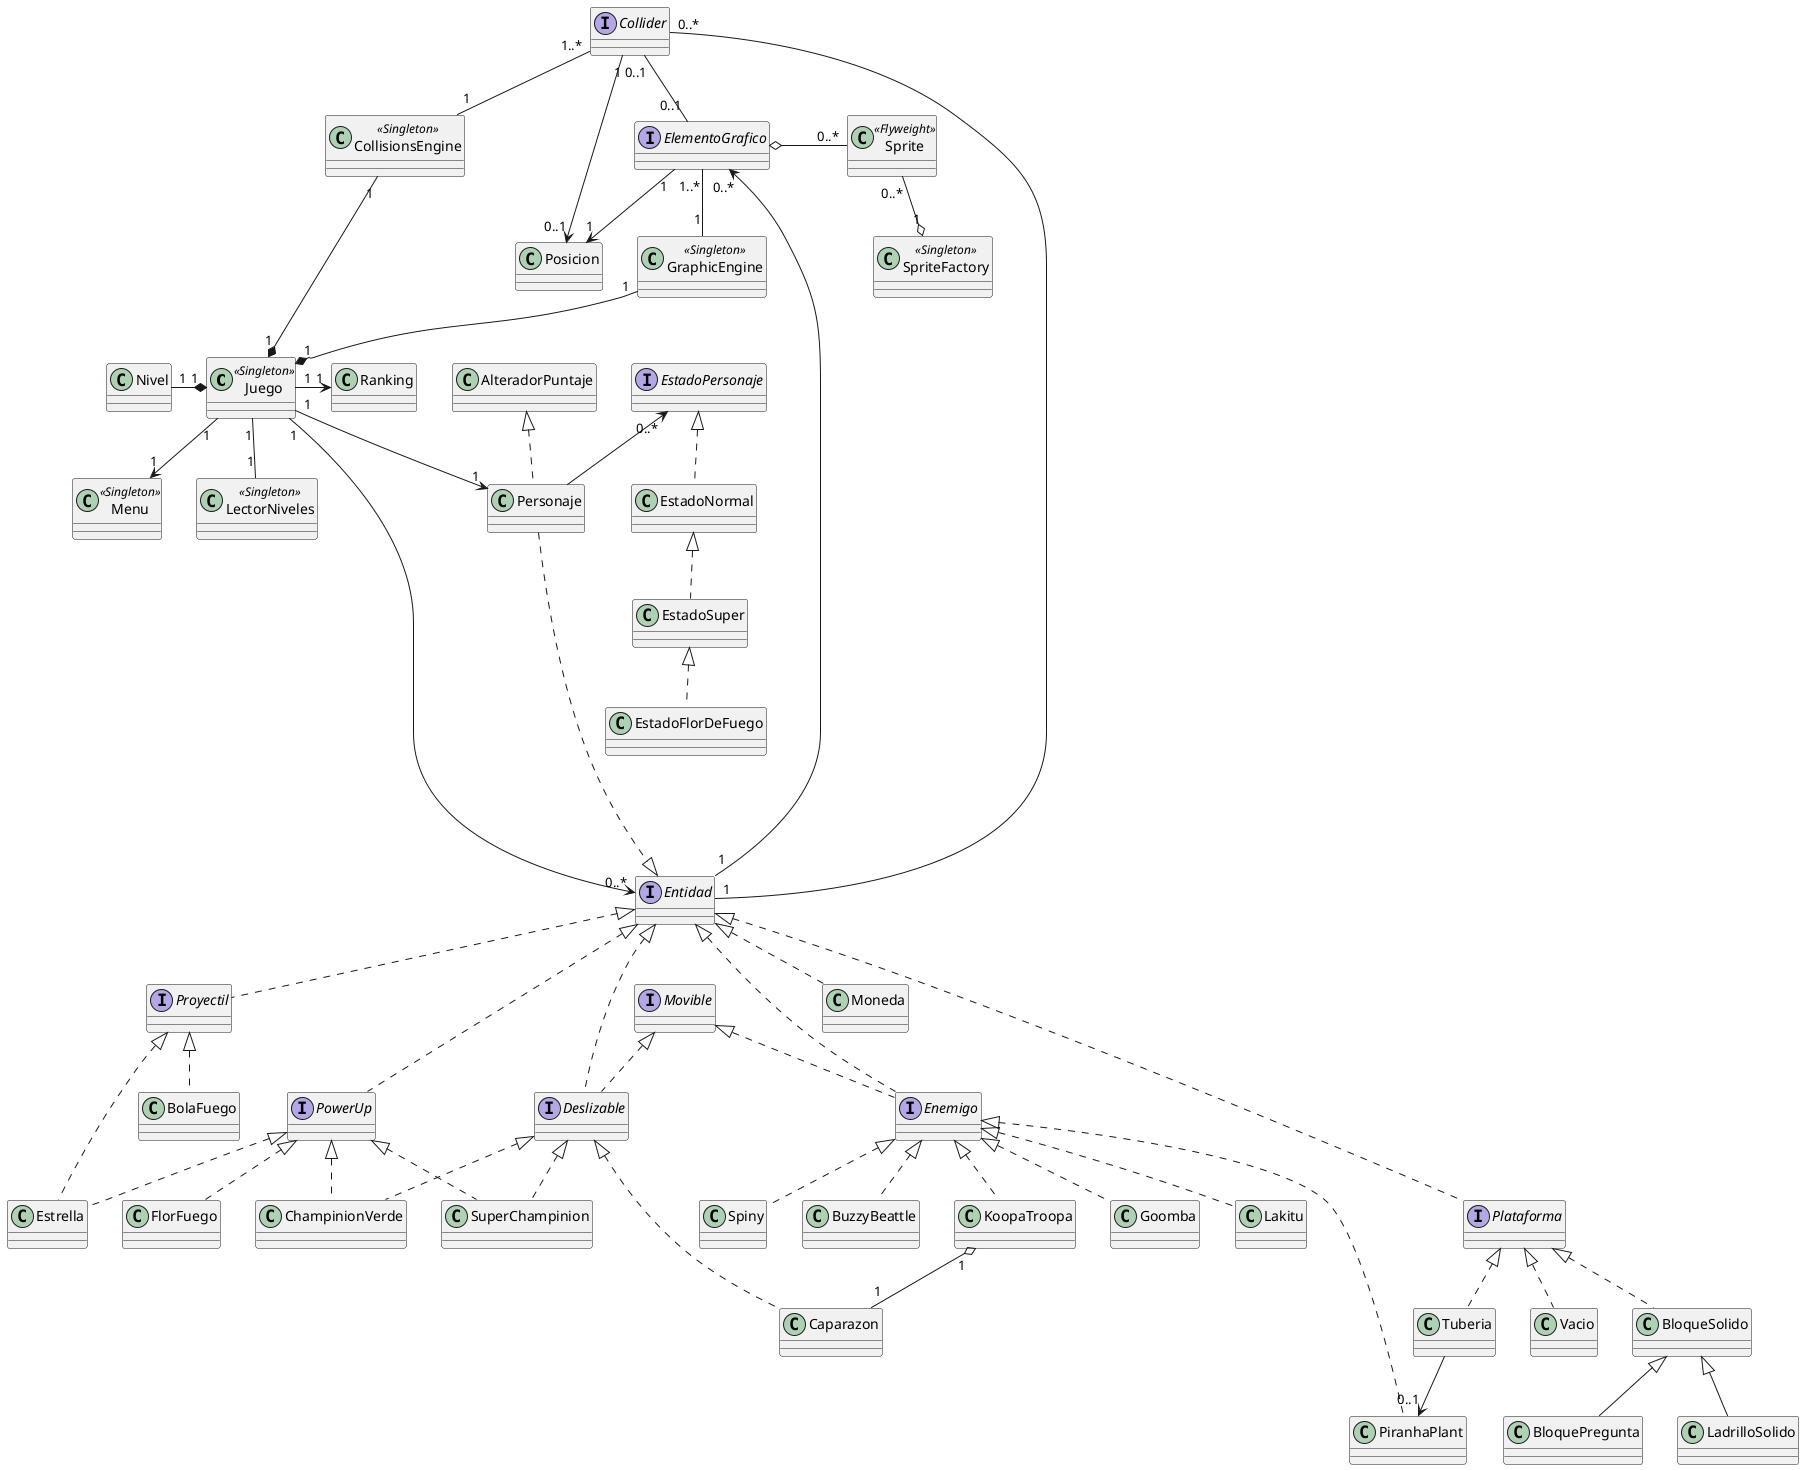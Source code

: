 @startuml
' # JUEGO #
'
class Juego <<Singleton>>
class Menu <<Singleton>>
class CollisionsEngine <<Singleton>>
class GraphicEngine <<Singleton>>
class LectorNiveles <<Singleton>>
Juego "1" --> "1" Menu
Juego "1" *-l- "1" Nivel
Juego "1" --> "1" Personaje
Juego "1" *-u- "1" GraphicEngine
Juego "1" *-u- "1" CollisionsEngine
Juego "1" -r-> "1" Ranking
Juego "1" -- "1" LectorNiveles
Juego "1" --> "0..*" Entidad

' # ENTIDAD #
'
interface Entidad
Entidad "1" ---u-> "0..*" ElementoGrafico
Entidad "1" ---u- "0..*" Collider

' # GRAFICA #
'
interface ElementoGrafico
class SpriteFactory <<Singleton>>
class Sprite <<Flyweight>>
Sprite "0..*" --o "1" SpriteFactory
ElementoGrafico o-l- "0..*" Sprite
ElementoGrafico "1..*" -- "1" GraphicEngine
ElementoGrafico "1" --> "1" Posicion

' # COLLISIONS #
'
interface Collider
Collider "0..1" -- "0..1" ElementoGrafico
Collider "1" --> "0..1" Posicion
Collider "1..*" -- "1" CollisionsEngine

' # PERSONAJE #
'
interface EstadoPersonaje
class Personaje
Personaje .....|> Entidad
Personaje -u-> "0..*" EstadoPersonaje
EstadoNormal .u.|> EstadoPersonaje
EstadoSuper .u.|> EstadoNormal
EstadoFlorDeFuego .u.|> EstadoSuper
Personaje .u.|> AlteradorPuntaje

' # NIVEL #
'
interface Plataforma
interface Enemigo
interface PowerUp
class Moneda
Plataforma ...u.|> Entidad
Enemigo ..u.|> Entidad
PowerUp ..u.|> Entidad
Moneda .u.|> Entidad

' # ENEMIGOS #
'

Enemigo .u.|> Movible
Goomba .u.|> Enemigo
KoopaTroopa .u.|> Enemigo
PiranhaPlant .u.|> Enemigo
Lakitu .u.|> Enemigo
Spiny .u.|> Enemigo
BuzzyBeattle .u.|> Enemigo
Tuberia --> "0..1" PiranhaPlant

' # PLATAFORMAS #
'
Vacio .u.|> Plataforma
BloqueSolido .u.|> Plataforma
LadrilloSolido -u-|> BloqueSolido
BloquePregunta -u-|> BloqueSolido
Tuberia .u.|> Plataforma

' # POWERUPS #
'
SuperChampinion .u.|> PowerUp
FlorFuego .u.|> PowerUp
Estrella .u.|> PowerUp
ChampinionVerde .u.|> PowerUp

' # PROYECTIL #
'
interface Proyectil
Proyectil .u.|> Entidad
BolaFuego .u.|> Proyectil
Estrella .u.|> Proyectil

' # DESLIZABLE #
'

interface Movible
interface Deslizable
Deslizable .u.|> Movible
Deslizable .u.|> Entidad
Caparazon .u.|> Deslizable
KoopaTroopa "1" o-- "1" Caparazon
ChampinionVerde .u.|> Deslizable
SuperChampinion .u.|> Deslizable

' # FORMATTING #
'
@enduml
